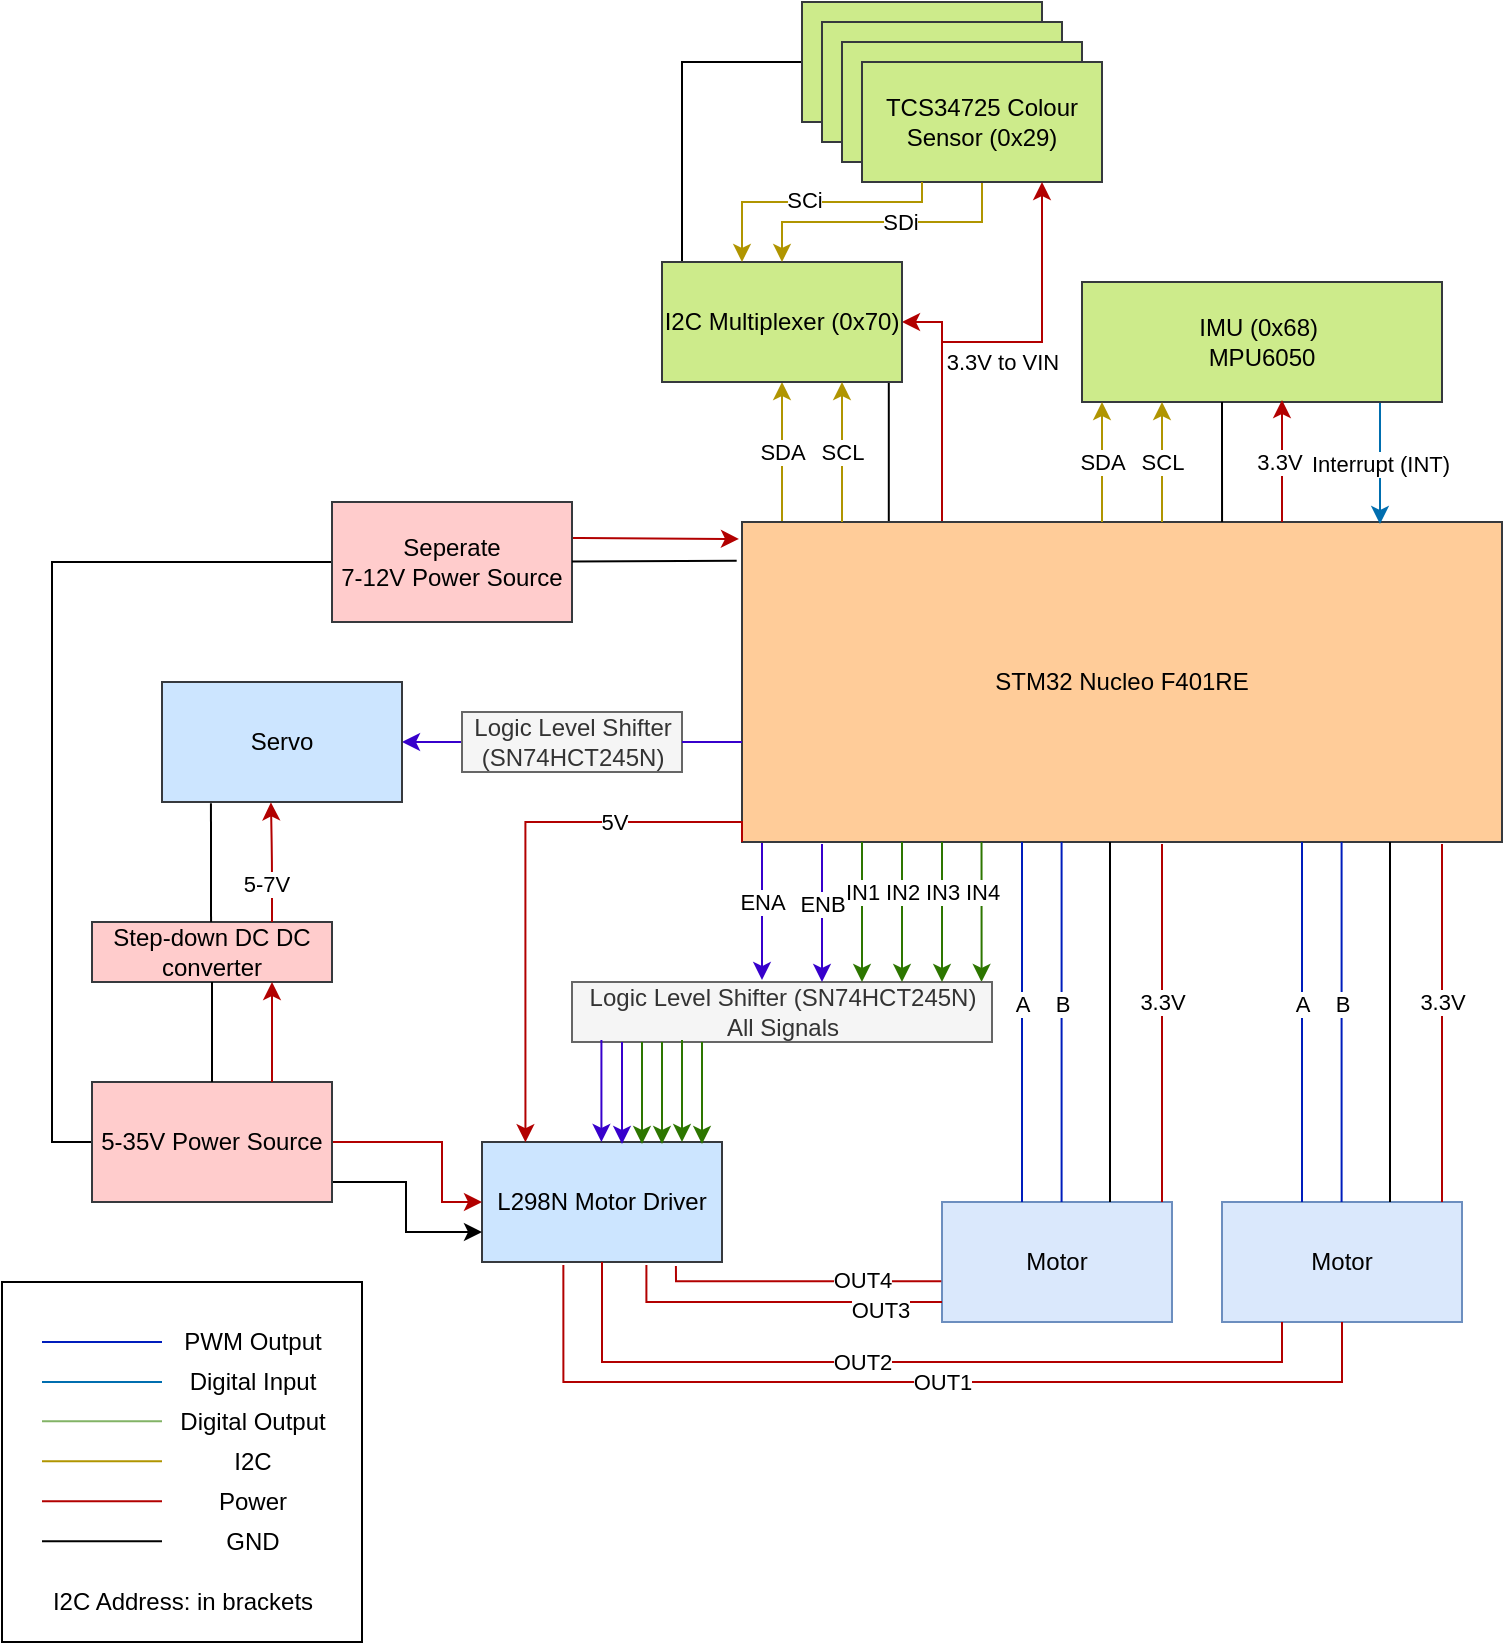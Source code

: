 <mxfile version="14.9.6" type="device"><diagram id="vrNpxhOBOukaihI8gBGh" name="Page-1"><mxGraphModel dx="1422" dy="832" grid="1" gridSize="10" guides="1" tooltips="1" connect="1" arrows="1" fold="1" page="1" pageScale="1" pageWidth="850" pageHeight="1100" math="0" shadow="0"><root><mxCell id="0"/><mxCell id="1" parent="0"/><mxCell id="IzD37fbPKxzPLaneYZUR-54" value="" style="rounded=0;whiteSpace=wrap;html=1;" vertex="1" parent="1"><mxGeometry x="70" y="840" width="180" height="180" as="geometry"/></mxCell><mxCell id="g9xkTk40jJ5ha4Rl7LRV-19" value="ENA" style="edgeStyle=orthogonalEdgeStyle;rounded=0;orthogonalLoop=1;jettySize=auto;html=1;fillColor=#6a00ff;strokeColor=#3700CC;" parent="1" source="OatvqvWwIHZUIBoUpNTg-1" edge="1"><mxGeometry x="-0.13" relative="1" as="geometry"><Array as="points"><mxPoint x="450" y="689"/></Array><mxPoint x="450" y="689" as="targetPoint"/><mxPoint as="offset"/></mxGeometry></mxCell><mxCell id="g9xkTk40jJ5ha4Rl7LRV-50" value="" style="edgeStyle=orthogonalEdgeStyle;rounded=0;orthogonalLoop=1;jettySize=auto;html=1;entryX=1;entryY=0.5;entryDx=0;entryDy=0;fillColor=#6a00ff;strokeColor=#3700CC;startArrow=none;" parent="1" source="g9xkTk40jJ5ha4Rl7LRV-61" target="OatvqvWwIHZUIBoUpNTg-11" edge="1"><mxGeometry relative="1" as="geometry"/></mxCell><mxCell id="g9xkTk40jJ5ha4Rl7LRV-62" value="3.3V to VIN" style="edgeStyle=orthogonalEdgeStyle;rounded=0;orthogonalLoop=1;jettySize=auto;html=1;entryX=1;entryY=0.5;entryDx=0;entryDy=0;fillColor=#e51400;strokeColor=#B20000;" parent="1" source="OatvqvWwIHZUIBoUpNTg-1" target="OatvqvWwIHZUIBoUpNTg-2" edge="1"><mxGeometry x="0.333" y="-30" relative="1" as="geometry"><Array as="points"><mxPoint x="540" y="360"/></Array><mxPoint as="offset"/></mxGeometry></mxCell><mxCell id="g9xkTk40jJ5ha4Rl7LRV-69" value="SDA" style="edgeStyle=orthogonalEdgeStyle;rounded=0;orthogonalLoop=1;jettySize=auto;html=1;fillColor=#e3c800;strokeColor=#B09500;" parent="1" source="OatvqvWwIHZUIBoUpNTg-1" target="OatvqvWwIHZUIBoUpNTg-2" edge="1"><mxGeometry relative="1" as="geometry"><Array as="points"><mxPoint x="460" y="430"/><mxPoint x="460" y="430"/></Array></mxGeometry></mxCell><mxCell id="g9xkTk40jJ5ha4Rl7LRV-71" value="" style="edgeStyle=orthogonalEdgeStyle;rounded=0;orthogonalLoop=1;jettySize=auto;html=1;entryX=0.945;entryY=1.005;entryDx=0;entryDy=0;entryPerimeter=0;endArrow=none;endFill=0;" parent="1" source="OatvqvWwIHZUIBoUpNTg-1" target="OatvqvWwIHZUIBoUpNTg-2" edge="1"><mxGeometry relative="1" as="geometry"><Array as="points"><mxPoint x="513" y="425"/></Array></mxGeometry></mxCell><mxCell id="OatvqvWwIHZUIBoUpNTg-1" value="STM32 Nucleo F401RE" style="rounded=0;whiteSpace=wrap;html=1;fillColor=#ffcc99;strokeColor=#36393d;" parent="1" vertex="1"><mxGeometry x="440" y="460" width="380" height="160" as="geometry"/></mxCell><mxCell id="g9xkTk40jJ5ha4Rl7LRV-73" style="edgeStyle=orthogonalEdgeStyle;rounded=0;orthogonalLoop=1;jettySize=auto;html=1;entryX=0;entryY=0.5;entryDx=0;entryDy=0;endArrow=none;endFill=0;" parent="1" source="OatvqvWwIHZUIBoUpNTg-2" target="OatvqvWwIHZUIBoUpNTg-3" edge="1"><mxGeometry relative="1" as="geometry"><Array as="points"><mxPoint x="410" y="230"/></Array></mxGeometry></mxCell><mxCell id="OatvqvWwIHZUIBoUpNTg-2" value="I2C Multiplexer (0x70)" style="rounded=0;whiteSpace=wrap;html=1;fillColor=#cdeb8b;strokeColor=#36393d;" parent="1" vertex="1"><mxGeometry x="400" y="330" width="120" height="60" as="geometry"/></mxCell><mxCell id="OatvqvWwIHZUIBoUpNTg-3" value="TCS34725 Colour Sensor" style="rounded=0;whiteSpace=wrap;html=1;fillColor=#cdeb8b;strokeColor=#36393d;" parent="1" vertex="1"><mxGeometry x="470" y="200" width="120" height="60" as="geometry"/></mxCell><mxCell id="OatvqvWwIHZUIBoUpNTg-4" value="TCS34725 Colour Sensor" style="rounded=0;whiteSpace=wrap;html=1;fillColor=#cdeb8b;strokeColor=#36393d;" parent="1" vertex="1"><mxGeometry x="480" y="210" width="120" height="60" as="geometry"/></mxCell><mxCell id="OatvqvWwIHZUIBoUpNTg-5" value="TCS34725 Colour Sensor" style="rounded=0;whiteSpace=wrap;html=1;fillColor=#cdeb8b;strokeColor=#36393d;" parent="1" vertex="1"><mxGeometry x="490" y="220" width="120" height="60" as="geometry"/></mxCell><mxCell id="g9xkTk40jJ5ha4Rl7LRV-64" style="edgeStyle=orthogonalEdgeStyle;rounded=0;orthogonalLoop=1;jettySize=auto;html=1;entryX=0.5;entryY=0;entryDx=0;entryDy=0;fillColor=#e3c800;strokeColor=#B09500;" parent="1" source="OatvqvWwIHZUIBoUpNTg-6" target="OatvqvWwIHZUIBoUpNTg-2" edge="1"><mxGeometry relative="1" as="geometry"/></mxCell><mxCell id="g9xkTk40jJ5ha4Rl7LRV-68" value="SDi" style="edgeLabel;html=1;align=center;verticalAlign=middle;resizable=0;points=[];" parent="g9xkTk40jJ5ha4Rl7LRV-64" vertex="1" connectable="0"><mxGeometry x="-0.131" relative="1" as="geometry"><mxPoint as="offset"/></mxGeometry></mxCell><mxCell id="OatvqvWwIHZUIBoUpNTg-6" value="TCS34725 Colour Sensor (0x29)" style="rounded=0;whiteSpace=wrap;html=1;fillColor=#cdeb8b;strokeColor=#36393d;" parent="1" vertex="1"><mxGeometry x="500" y="230" width="120" height="60" as="geometry"/></mxCell><mxCell id="OatvqvWwIHZUIBoUpNTg-7" value="L298N Motor Driver" style="rounded=0;whiteSpace=wrap;html=1;fillColor=#cce5ff;strokeColor=#36393d;" parent="1" vertex="1"><mxGeometry x="310" y="770" width="120" height="60" as="geometry"/></mxCell><mxCell id="OatvqvWwIHZUIBoUpNTg-8" value="Motor" style="rounded=0;whiteSpace=wrap;html=1;fillColor=#dae8fc;strokeColor=#6c8ebf;" parent="1" vertex="1"><mxGeometry x="680" y="800" width="120" height="60" as="geometry"/></mxCell><mxCell id="OatvqvWwIHZUIBoUpNTg-9" value="Motor" style="rounded=0;whiteSpace=wrap;html=1;fillColor=#dae8fc;strokeColor=#6c8ebf;" parent="1" vertex="1"><mxGeometry x="540" y="800" width="115" height="60" as="geometry"/></mxCell><mxCell id="g9xkTk40jJ5ha4Rl7LRV-83" value="Interrupt (INT)" style="edgeStyle=orthogonalEdgeStyle;rounded=0;orthogonalLoop=1;jettySize=auto;html=1;fillColor=#1ba1e2;strokeColor=#006EAF;" parent="1" source="OatvqvWwIHZUIBoUpNTg-10" edge="1"><mxGeometry relative="1" as="geometry"><Array as="points"><mxPoint x="759" y="410"/><mxPoint x="759" y="410"/></Array><mxPoint x="759" y="461" as="targetPoint"/></mxGeometry></mxCell><mxCell id="OatvqvWwIHZUIBoUpNTg-10" value="IMU (0x68)&amp;nbsp;&lt;br&gt;MPU6050" style="rounded=0;whiteSpace=wrap;html=1;fillColor=#cdeb8b;strokeColor=#36393d;" parent="1" vertex="1"><mxGeometry x="610" y="340" width="180" height="60" as="geometry"/></mxCell><mxCell id="OatvqvWwIHZUIBoUpNTg-11" value="Servo" style="rounded=0;whiteSpace=wrap;html=1;fillColor=#cce5ff;strokeColor=#36393d;" parent="1" vertex="1"><mxGeometry x="150" y="540" width="120" height="60" as="geometry"/></mxCell><mxCell id="g9xkTk40jJ5ha4Rl7LRV-3" value="" style="endArrow=none;html=1;rounded=0;edgeStyle=orthogonalEdgeStyle;entryX=0.685;entryY=1.024;entryDx=0;entryDy=0;entryPerimeter=0;fillColor=#e51400;strokeColor=#B20000;" parent="1" target="OatvqvWwIHZUIBoUpNTg-7" edge="1"><mxGeometry width="50" height="50" relative="1" as="geometry"><mxPoint x="540" y="850" as="sourcePoint"/><mxPoint x="600" y="720" as="targetPoint"/><Array as="points"><mxPoint x="392" y="850"/></Array></mxGeometry></mxCell><mxCell id="g9xkTk40jJ5ha4Rl7LRV-40" value="OUT3" style="edgeLabel;html=1;align=center;verticalAlign=middle;resizable=0;points=[];" parent="g9xkTk40jJ5ha4Rl7LRV-3" vertex="1" connectable="0"><mxGeometry x="-0.175" y="-1" relative="1" as="geometry"><mxPoint x="37" y="5" as="offset"/></mxGeometry></mxCell><mxCell id="g9xkTk40jJ5ha4Rl7LRV-4" value="" style="endArrow=none;html=1;rounded=0;edgeStyle=orthogonalEdgeStyle;exitX=-0.003;exitY=0.66;exitDx=0;exitDy=0;entryX=0.808;entryY=1.033;entryDx=0;entryDy=0;entryPerimeter=0;exitPerimeter=0;fillColor=#e51400;strokeColor=#B20000;" parent="1" target="OatvqvWwIHZUIBoUpNTg-7" edge="1" source="OatvqvWwIHZUIBoUpNTg-9"><mxGeometry width="50" height="50" relative="1" as="geometry"><mxPoint x="560" y="800" as="sourcePoint"/><mxPoint x="530" y="710" as="targetPoint"/><Array as="points"><mxPoint x="540" y="840"/><mxPoint x="407" y="840"/></Array></mxGeometry></mxCell><mxCell id="g9xkTk40jJ5ha4Rl7LRV-39" value="OUT4" style="edgeLabel;html=1;align=center;verticalAlign=middle;resizable=0;points=[];" parent="g9xkTk40jJ5ha4Rl7LRV-4" vertex="1" connectable="0"><mxGeometry x="-0.327" y="-1" relative="1" as="geometry"><mxPoint x="7" as="offset"/></mxGeometry></mxCell><mxCell id="g9xkTk40jJ5ha4Rl7LRV-8" value="" style="endArrow=none;html=1;rounded=0;edgeStyle=orthogonalEdgeStyle;exitX=0.5;exitY=0;exitDx=0;exitDy=0;entryX=0.5;entryY=1;entryDx=0;entryDy=0;fillColor=#0050ef;strokeColor=#001DBC;" parent="1" edge="1"><mxGeometry width="50" height="50" relative="1" as="geometry"><mxPoint x="739.8" y="800" as="sourcePoint"/><mxPoint x="739.8" y="620" as="targetPoint"/></mxGeometry></mxCell><mxCell id="g9xkTk40jJ5ha4Rl7LRV-25" value="B" style="edgeLabel;html=1;align=center;verticalAlign=middle;resizable=0;points=[];" parent="g9xkTk40jJ5ha4Rl7LRV-8" vertex="1" connectable="0"><mxGeometry x="0.328" y="2" relative="1" as="geometry"><mxPoint x="2" y="20" as="offset"/></mxGeometry></mxCell><mxCell id="g9xkTk40jJ5ha4Rl7LRV-9" value="" style="endArrow=none;html=1;rounded=0;edgeStyle=orthogonalEdgeStyle;" parent="1" edge="1" source="OatvqvWwIHZUIBoUpNTg-8"><mxGeometry width="50" height="50" relative="1" as="geometry"><mxPoint x="759.38" y="800" as="sourcePoint"/><mxPoint x="764" y="620" as="targetPoint"/><Array as="points"><mxPoint x="764" y="800"/></Array></mxGeometry></mxCell><mxCell id="g9xkTk40jJ5ha4Rl7LRV-10" value="3.3V" style="endArrow=none;html=1;rounded=0;edgeStyle=orthogonalEdgeStyle;fillColor=#e51400;strokeColor=#B20000;" parent="1" edge="1"><mxGeometry x="0.117" width="50" height="50" relative="1" as="geometry"><mxPoint x="790" y="800" as="sourcePoint"/><mxPoint x="790" y="621" as="targetPoint"/><Array as="points"><mxPoint x="790" y="621"/></Array><mxPoint as="offset"/></mxGeometry></mxCell><mxCell id="g9xkTk40jJ5ha4Rl7LRV-11" value="" style="endArrow=none;html=1;rounded=0;edgeStyle=orthogonalEdgeStyle;exitX=0.5;exitY=1;exitDx=0;exitDy=0;entryX=0.339;entryY=1.025;entryDx=0;entryDy=0;entryPerimeter=0;fillColor=#e51400;strokeColor=#B20000;" parent="1" source="OatvqvWwIHZUIBoUpNTg-8" target="OatvqvWwIHZUIBoUpNTg-7" edge="1"><mxGeometry width="50" height="50" relative="1" as="geometry"><mxPoint x="460" y="840" as="sourcePoint"/><mxPoint x="430" y="780" as="targetPoint"/><Array as="points"><mxPoint x="740" y="890"/><mxPoint x="351" y="890"/></Array></mxGeometry></mxCell><mxCell id="g9xkTk40jJ5ha4Rl7LRV-38" value="OUT1" style="edgeLabel;html=1;align=center;verticalAlign=middle;resizable=0;points=[];" parent="g9xkTk40jJ5ha4Rl7LRV-11" vertex="1" connectable="0"><mxGeometry x="0.603" y="1" relative="1" as="geometry"><mxPoint x="153" y="-1" as="offset"/></mxGeometry></mxCell><mxCell id="g9xkTk40jJ5ha4Rl7LRV-12" value="" style="endArrow=none;html=1;rounded=0;edgeStyle=orthogonalEdgeStyle;exitX=0.25;exitY=1;exitDx=0;exitDy=0;entryX=0.5;entryY=1;entryDx=0;entryDy=0;fillColor=#e51400;strokeColor=#B20000;" parent="1" source="OatvqvWwIHZUIBoUpNTg-8" target="OatvqvWwIHZUIBoUpNTg-7" edge="1"><mxGeometry width="50" height="50" relative="1" as="geometry"><mxPoint x="480" y="840" as="sourcePoint"/><mxPoint x="430" y="750" as="targetPoint"/><Array as="points"><mxPoint x="710" y="880"/><mxPoint x="370" y="880"/></Array></mxGeometry></mxCell><mxCell id="g9xkTk40jJ5ha4Rl7LRV-37" value="OUT2" style="edgeLabel;html=1;align=center;verticalAlign=middle;resizable=0;points=[];" parent="g9xkTk40jJ5ha4Rl7LRV-12" vertex="1" connectable="0"><mxGeometry x="0.532" relative="1" as="geometry"><mxPoint x="84" as="offset"/></mxGeometry></mxCell><mxCell id="g9xkTk40jJ5ha4Rl7LRV-14" style="edgeStyle=orthogonalEdgeStyle;rounded=0;orthogonalLoop=1;jettySize=auto;html=1;exitX=1;exitY=0.5;exitDx=0;exitDy=0;fillColor=#e51400;strokeColor=#B20000;" parent="1" source="g9xkTk40jJ5ha4Rl7LRV-13" target="OatvqvWwIHZUIBoUpNTg-7" edge="1"><mxGeometry relative="1" as="geometry"><Array as="points"><mxPoint x="290" y="770"/><mxPoint x="290" y="800"/></Array></mxGeometry></mxCell><mxCell id="g9xkTk40jJ5ha4Rl7LRV-16" style="edgeStyle=orthogonalEdgeStyle;rounded=0;orthogonalLoop=1;jettySize=auto;html=1;exitX=1;exitY=0.75;exitDx=0;exitDy=0;entryX=0;entryY=0.75;entryDx=0;entryDy=0;" parent="1" source="g9xkTk40jJ5ha4Rl7LRV-13" target="OatvqvWwIHZUIBoUpNTg-7" edge="1"><mxGeometry relative="1" as="geometry"><Array as="points"><mxPoint x="235" y="790"/><mxPoint x="272" y="790"/><mxPoint x="272" y="815"/></Array></mxGeometry></mxCell><mxCell id="IzD37fbPKxzPLaneYZUR-52" style="edgeStyle=orthogonalEdgeStyle;rounded=0;orthogonalLoop=1;jettySize=auto;html=1;exitX=0;exitY=0.5;exitDx=0;exitDy=0;endArrow=none;endFill=0;entryX=0;entryY=0.5;entryDx=0;entryDy=0;" edge="1" parent="1" source="g9xkTk40jJ5ha4Rl7LRV-13" target="g9xkTk40jJ5ha4Rl7LRV-51"><mxGeometry relative="1" as="geometry"><mxPoint x="180" y="460" as="targetPoint"/><Array as="points"><mxPoint x="95" y="770"/><mxPoint x="95" y="480"/></Array></mxGeometry></mxCell><mxCell id="g9xkTk40jJ5ha4Rl7LRV-13" value="5-35V Power Source" style="rounded=0;whiteSpace=wrap;html=1;fillColor=#ffcccc;strokeColor=#36393d;" parent="1" vertex="1"><mxGeometry x="115" y="740" width="120" height="60" as="geometry"/></mxCell><mxCell id="g9xkTk40jJ5ha4Rl7LRV-35" style="edgeStyle=orthogonalEdgeStyle;rounded=0;orthogonalLoop=1;jettySize=auto;html=1;fillColor=#60a917;strokeColor=#2D7600;" parent="1" edge="1"><mxGeometry relative="1" as="geometry"><mxPoint x="559.76" y="620" as="sourcePoint"/><mxPoint x="559.76" y="690" as="targetPoint"/><Array as="points"><mxPoint x="559.76" y="680"/></Array></mxGeometry></mxCell><mxCell id="g9xkTk40jJ5ha4Rl7LRV-36" value="IN4" style="edgeLabel;html=1;align=center;verticalAlign=middle;resizable=0;points=[];" parent="g9xkTk40jJ5ha4Rl7LRV-35" vertex="1" connectable="0"><mxGeometry x="-0.467" relative="1" as="geometry"><mxPoint y="6" as="offset"/></mxGeometry></mxCell><mxCell id="g9xkTk40jJ5ha4Rl7LRV-45" style="edgeStyle=orthogonalEdgeStyle;rounded=0;orthogonalLoop=1;jettySize=auto;html=1;exitX=0;exitY=1;exitDx=0;exitDy=0;entryX=0.181;entryY=0.002;entryDx=0;entryDy=0;fillColor=#e51400;strokeColor=#B20000;entryPerimeter=0;" parent="1" source="OatvqvWwIHZUIBoUpNTg-1" edge="1" target="OatvqvWwIHZUIBoUpNTg-7"><mxGeometry relative="1" as="geometry"><mxPoint x="416.95" y="620.0" as="sourcePoint"/><mxPoint x="402.99" y="681.12" as="targetPoint"/><Array as="points"><mxPoint x="440" y="610"/><mxPoint x="332" y="610"/></Array></mxGeometry></mxCell><mxCell id="g9xkTk40jJ5ha4Rl7LRV-46" value="5V" style="edgeLabel;html=1;align=center;verticalAlign=middle;resizable=0;points=[];" parent="g9xkTk40jJ5ha4Rl7LRV-45" vertex="1" connectable="0"><mxGeometry x="-0.255" relative="1" as="geometry"><mxPoint x="29" as="offset"/></mxGeometry></mxCell><mxCell id="g9xkTk40jJ5ha4Rl7LRV-52" value="" style="edgeStyle=orthogonalEdgeStyle;rounded=0;orthogonalLoop=1;jettySize=auto;html=1;entryX=-0.004;entryY=0.053;entryDx=0;entryDy=0;fillColor=#e51400;strokeColor=#B20000;exitX=0.992;exitY=0.122;exitDx=0;exitDy=0;exitPerimeter=0;entryPerimeter=0;" parent="1" source="g9xkTk40jJ5ha4Rl7LRV-51" target="OatvqvWwIHZUIBoUpNTg-1" edge="1"><mxGeometry x="0.296" relative="1" as="geometry"><Array as="points"><mxPoint x="359" y="468"/><mxPoint x="438" y="468"/></Array><mxPoint as="offset"/></mxGeometry></mxCell><mxCell id="g9xkTk40jJ5ha4Rl7LRV-51" value="Seperate&lt;br&gt;7-12V Power Source" style="rounded=0;whiteSpace=wrap;html=1;fillColor=#ffcccc;strokeColor=#36393d;" parent="1" vertex="1"><mxGeometry x="235" y="450" width="120" height="60" as="geometry"/></mxCell><mxCell id="g9xkTk40jJ5ha4Rl7LRV-65" style="edgeStyle=orthogonalEdgeStyle;rounded=0;orthogonalLoop=1;jettySize=auto;html=1;exitX=0.25;exitY=1;exitDx=0;exitDy=0;fillColor=#e3c800;strokeColor=#B09500;" parent="1" source="OatvqvWwIHZUIBoUpNTg-6" edge="1"><mxGeometry relative="1" as="geometry"><mxPoint x="540" y="300" as="sourcePoint"/><mxPoint x="440" y="330" as="targetPoint"/><Array as="points"><mxPoint x="530" y="300"/><mxPoint x="440" y="300"/></Array></mxGeometry></mxCell><mxCell id="g9xkTk40jJ5ha4Rl7LRV-67" value="SCi" style="edgeLabel;html=1;align=center;verticalAlign=middle;resizable=0;points=[];" parent="g9xkTk40jJ5ha4Rl7LRV-65" vertex="1" connectable="0"><mxGeometry x="0.059" y="-1" relative="1" as="geometry"><mxPoint as="offset"/></mxGeometry></mxCell><mxCell id="g9xkTk40jJ5ha4Rl7LRV-70" value="SCL" style="edgeStyle=orthogonalEdgeStyle;rounded=0;orthogonalLoop=1;jettySize=auto;html=1;fillColor=#e3c800;strokeColor=#B09500;" parent="1" edge="1"><mxGeometry relative="1" as="geometry"><mxPoint x="490" y="460" as="sourcePoint"/><mxPoint x="490" y="390" as="targetPoint"/><Array as="points"><mxPoint x="490" y="430"/><mxPoint x="490" y="430"/></Array></mxGeometry></mxCell><mxCell id="g9xkTk40jJ5ha4Rl7LRV-72" value="" style="edgeStyle=orthogonalEdgeStyle;rounded=0;orthogonalLoop=1;jettySize=auto;html=1;entryX=0.75;entryY=1;entryDx=0;entryDy=0;fillColor=#e51400;strokeColor=#B20000;" parent="1" target="OatvqvWwIHZUIBoUpNTg-6" edge="1"><mxGeometry x="-0.077" y="20" relative="1" as="geometry"><mxPoint x="540" y="370" as="sourcePoint"/><mxPoint x="550" y="280" as="targetPoint"/><Array as="points"><mxPoint x="590" y="370"/></Array><mxPoint as="offset"/></mxGeometry></mxCell><mxCell id="g9xkTk40jJ5ha4Rl7LRV-79" value="SDA" style="edgeStyle=orthogonalEdgeStyle;rounded=0;orthogonalLoop=1;jettySize=auto;html=1;fillColor=#e3c800;strokeColor=#B09500;" parent="1" edge="1"><mxGeometry relative="1" as="geometry"><mxPoint x="620" y="460" as="sourcePoint"/><mxPoint x="620" y="400" as="targetPoint"/><Array as="points"><mxPoint x="620" y="430"/><mxPoint x="620" y="430"/></Array></mxGeometry></mxCell><mxCell id="g9xkTk40jJ5ha4Rl7LRV-80" value="SCL" style="edgeStyle=orthogonalEdgeStyle;rounded=0;orthogonalLoop=1;jettySize=auto;html=1;fillColor=#e3c800;strokeColor=#B09500;" parent="1" edge="1"><mxGeometry relative="1" as="geometry"><mxPoint x="650" y="460" as="sourcePoint"/><mxPoint x="650" y="400" as="targetPoint"/><Array as="points"><mxPoint x="650" y="430"/><mxPoint x="650" y="430"/></Array></mxGeometry></mxCell><mxCell id="g9xkTk40jJ5ha4Rl7LRV-81" value="" style="edgeStyle=orthogonalEdgeStyle;rounded=0;orthogonalLoop=1;jettySize=auto;html=1;endArrow=none;endFill=0;" parent="1" edge="1"><mxGeometry relative="1" as="geometry"><mxPoint x="680.029" y="460" as="sourcePoint"/><mxPoint x="680" y="400" as="targetPoint"/><Array as="points"><mxPoint x="679.6" y="425"/></Array></mxGeometry></mxCell><mxCell id="g9xkTk40jJ5ha4Rl7LRV-82" value="3.3V&amp;nbsp;" style="edgeStyle=orthogonalEdgeStyle;rounded=0;orthogonalLoop=1;jettySize=auto;html=1;fillColor=#e51400;strokeColor=#B20000;" parent="1" edge="1"><mxGeometry x="-0.016" relative="1" as="geometry"><mxPoint x="710" y="460" as="sourcePoint"/><mxPoint x="710" y="399" as="targetPoint"/><Array as="points"><mxPoint x="710" y="399"/></Array><mxPoint as="offset"/></mxGeometry></mxCell><mxCell id="tzP9EwMo513xm4mOMln4-2" value="Logic Level Shifter (SN74HCT245N)&lt;br&gt;All Signals" style="text;html=1;align=center;verticalAlign=middle;resizable=0;points=[];autosize=1;fillColor=#f5f5f5;strokeColor=#666666;fontColor=#333333;" parent="1" vertex="1"><mxGeometry x="355" y="690" width="210" height="30" as="geometry"/></mxCell><mxCell id="tzP9EwMo513xm4mOMln4-7" value="Step-down DC DC converter" style="rounded=0;whiteSpace=wrap;html=1;fillColor=#ffcccc;strokeColor=#36393d;" parent="1" vertex="1"><mxGeometry x="115" y="660" width="120" height="30" as="geometry"/></mxCell><mxCell id="IzD37fbPKxzPLaneYZUR-1" value="" style="endArrow=none;html=1;rounded=0;edgeStyle=orthogonalEdgeStyle;exitX=0.5;exitY=0;exitDx=0;exitDy=0;entryX=0.5;entryY=1;entryDx=0;entryDy=0;fillColor=#0050ef;strokeColor=#001DBC;" edge="1" parent="1"><mxGeometry width="50" height="50" relative="1" as="geometry"><mxPoint x="720" y="800" as="sourcePoint"/><mxPoint x="720" y="620" as="targetPoint"/></mxGeometry></mxCell><mxCell id="IzD37fbPKxzPLaneYZUR-2" value="A" style="edgeLabel;html=1;align=center;verticalAlign=middle;resizable=0;points=[];" vertex="1" connectable="0" parent="IzD37fbPKxzPLaneYZUR-1"><mxGeometry x="0.328" y="2" relative="1" as="geometry"><mxPoint x="2" y="20" as="offset"/></mxGeometry></mxCell><mxCell id="IzD37fbPKxzPLaneYZUR-3" value="" style="endArrow=none;html=1;rounded=0;edgeStyle=orthogonalEdgeStyle;exitX=0.5;exitY=0;exitDx=0;exitDy=0;entryX=0.5;entryY=1;entryDx=0;entryDy=0;fillColor=#0050ef;strokeColor=#001DBC;" edge="1" parent="1"><mxGeometry width="50" height="50" relative="1" as="geometry"><mxPoint x="599.8" y="800" as="sourcePoint"/><mxPoint x="599.8" y="620" as="targetPoint"/></mxGeometry></mxCell><mxCell id="IzD37fbPKxzPLaneYZUR-4" value="B" style="edgeLabel;html=1;align=center;verticalAlign=middle;resizable=0;points=[];" vertex="1" connectable="0" parent="IzD37fbPKxzPLaneYZUR-3"><mxGeometry x="0.328" y="2" relative="1" as="geometry"><mxPoint x="2" y="20" as="offset"/></mxGeometry></mxCell><mxCell id="IzD37fbPKxzPLaneYZUR-5" value="" style="endArrow=none;html=1;rounded=0;edgeStyle=orthogonalEdgeStyle;" edge="1" parent="1"><mxGeometry width="50" height="50" relative="1" as="geometry"><mxPoint x="624" y="800" as="sourcePoint"/><mxPoint x="624" y="620" as="targetPoint"/><Array as="points"><mxPoint x="624" y="800"/></Array></mxGeometry></mxCell><mxCell id="IzD37fbPKxzPLaneYZUR-7" value="3.3V" style="endArrow=none;html=1;rounded=0;edgeStyle=orthogonalEdgeStyle;fillColor=#e51400;strokeColor=#B20000;" edge="1" parent="1"><mxGeometry x="0.117" width="50" height="50" relative="1" as="geometry"><mxPoint x="650" y="800" as="sourcePoint"/><mxPoint x="650" y="621" as="targetPoint"/><Array as="points"><mxPoint x="650" y="700"/><mxPoint x="650" y="700"/></Array><mxPoint as="offset"/></mxGeometry></mxCell><mxCell id="IzD37fbPKxzPLaneYZUR-8" value="" style="endArrow=none;html=1;rounded=0;edgeStyle=orthogonalEdgeStyle;exitX=0.5;exitY=0;exitDx=0;exitDy=0;entryX=0.5;entryY=1;entryDx=0;entryDy=0;fillColor=#0050ef;strokeColor=#001DBC;" edge="1" parent="1"><mxGeometry width="50" height="50" relative="1" as="geometry"><mxPoint x="580" y="800" as="sourcePoint"/><mxPoint x="580" y="620" as="targetPoint"/></mxGeometry></mxCell><mxCell id="IzD37fbPKxzPLaneYZUR-9" value="A" style="edgeLabel;html=1;align=center;verticalAlign=middle;resizable=0;points=[];" vertex="1" connectable="0" parent="IzD37fbPKxzPLaneYZUR-8"><mxGeometry x="0.328" y="2" relative="1" as="geometry"><mxPoint x="2" y="20" as="offset"/></mxGeometry></mxCell><mxCell id="IzD37fbPKxzPLaneYZUR-11" value="ENB" style="edgeStyle=orthogonalEdgeStyle;rounded=0;orthogonalLoop=1;jettySize=auto;html=1;fillColor=#6a00ff;strokeColor=#3700CC;" edge="1" parent="1"><mxGeometry x="-0.13" relative="1" as="geometry"><Array as="points"><mxPoint x="480" y="690"/></Array><mxPoint x="480" y="621" as="sourcePoint"/><mxPoint x="480" y="690" as="targetPoint"/><mxPoint as="offset"/></mxGeometry></mxCell><mxCell id="IzD37fbPKxzPLaneYZUR-12" style="edgeStyle=orthogonalEdgeStyle;rounded=0;orthogonalLoop=1;jettySize=auto;html=1;fillColor=#60a917;strokeColor=#2D7600;" edge="1" parent="1"><mxGeometry relative="1" as="geometry"><mxPoint x="540" y="620" as="sourcePoint"/><mxPoint x="540" y="690" as="targetPoint"/><Array as="points"><mxPoint x="540" y="680"/></Array></mxGeometry></mxCell><mxCell id="IzD37fbPKxzPLaneYZUR-13" value="IN3" style="edgeLabel;html=1;align=center;verticalAlign=middle;resizable=0;points=[];" vertex="1" connectable="0" parent="IzD37fbPKxzPLaneYZUR-12"><mxGeometry x="-0.467" relative="1" as="geometry"><mxPoint y="6" as="offset"/></mxGeometry></mxCell><mxCell id="IzD37fbPKxzPLaneYZUR-14" style="edgeStyle=orthogonalEdgeStyle;rounded=0;orthogonalLoop=1;jettySize=auto;html=1;fillColor=#60a917;strokeColor=#2D7600;" edge="1" parent="1"><mxGeometry relative="1" as="geometry"><mxPoint x="520" y="620" as="sourcePoint"/><mxPoint x="520" y="690" as="targetPoint"/><Array as="points"><mxPoint x="520" y="680"/></Array></mxGeometry></mxCell><mxCell id="IzD37fbPKxzPLaneYZUR-15" value="IN2" style="edgeLabel;html=1;align=center;verticalAlign=middle;resizable=0;points=[];" vertex="1" connectable="0" parent="IzD37fbPKxzPLaneYZUR-14"><mxGeometry x="-0.467" relative="1" as="geometry"><mxPoint y="6" as="offset"/></mxGeometry></mxCell><mxCell id="IzD37fbPKxzPLaneYZUR-16" style="edgeStyle=orthogonalEdgeStyle;rounded=0;orthogonalLoop=1;jettySize=auto;html=1;fillColor=#60a917;strokeColor=#2D7600;" edge="1" parent="1"><mxGeometry relative="1" as="geometry"><mxPoint x="500" y="620" as="sourcePoint"/><mxPoint x="500" y="690" as="targetPoint"/><Array as="points"><mxPoint x="500" y="680"/></Array></mxGeometry></mxCell><mxCell id="IzD37fbPKxzPLaneYZUR-17" value="IN1" style="edgeLabel;html=1;align=center;verticalAlign=middle;resizable=0;points=[];" vertex="1" connectable="0" parent="IzD37fbPKxzPLaneYZUR-16"><mxGeometry x="-0.467" relative="1" as="geometry"><mxPoint y="6" as="offset"/></mxGeometry></mxCell><mxCell id="IzD37fbPKxzPLaneYZUR-19" value="" style="endArrow=classic;html=1;entryX=0.5;entryY=0;entryDx=0;entryDy=0;fillColor=#6a00ff;strokeColor=#3700CC;" edge="1" parent="1"><mxGeometry relative="1" as="geometry"><mxPoint x="369.71" y="719" as="sourcePoint"/><mxPoint x="369.71" y="770" as="targetPoint"/></mxGeometry></mxCell><mxCell id="IzD37fbPKxzPLaneYZUR-21" value="" style="endArrow=classic;html=1;entryX=0.5;entryY=0;entryDx=0;entryDy=0;fillColor=#60a917;strokeColor=#2D7600;" edge="1" parent="1"><mxGeometry relative="1" as="geometry"><mxPoint x="390.0" y="720" as="sourcePoint"/><mxPoint x="390.0" y="771" as="targetPoint"/></mxGeometry></mxCell><mxCell id="IzD37fbPKxzPLaneYZUR-22" value="" style="endArrow=classic;html=1;entryX=0.5;entryY=0;entryDx=0;entryDy=0;fillColor=#60a917;strokeColor=#2D7600;" edge="1" parent="1"><mxGeometry relative="1" as="geometry"><mxPoint x="400.0" y="720" as="sourcePoint"/><mxPoint x="400.0" y="771" as="targetPoint"/></mxGeometry></mxCell><mxCell id="IzD37fbPKxzPLaneYZUR-23" value="" style="endArrow=classic;html=1;entryX=0.5;entryY=0;entryDx=0;entryDy=0;fillColor=#60a917;strokeColor=#2D7600;" edge="1" parent="1"><mxGeometry relative="1" as="geometry"><mxPoint x="410.0" y="719" as="sourcePoint"/><mxPoint x="410.0" y="770" as="targetPoint"/></mxGeometry></mxCell><mxCell id="IzD37fbPKxzPLaneYZUR-24" value="" style="endArrow=classic;html=1;entryX=0.5;entryY=0;entryDx=0;entryDy=0;fillColor=#60a917;strokeColor=#2D7600;" edge="1" parent="1"><mxGeometry relative="1" as="geometry"><mxPoint x="420.0" y="720" as="sourcePoint"/><mxPoint x="420.0" y="771" as="targetPoint"/></mxGeometry></mxCell><mxCell id="IzD37fbPKxzPLaneYZUR-25" value="" style="endArrow=classic;html=1;entryX=0.5;entryY=0;entryDx=0;entryDy=0;fillColor=#6a00ff;strokeColor=#3700CC;" edge="1" parent="1"><mxGeometry relative="1" as="geometry"><mxPoint x="380.0" y="720" as="sourcePoint"/><mxPoint x="380.0" y="771" as="targetPoint"/></mxGeometry></mxCell><mxCell id="IzD37fbPKxzPLaneYZUR-26" value="" style="endArrow=none;html=1;fillColor=#1ba1e2;strokeColor=#006EAF;" edge="1" parent="1"><mxGeometry width="50" height="50" relative="1" as="geometry"><mxPoint x="90" y="890" as="sourcePoint"/><mxPoint x="150" y="890" as="targetPoint"/></mxGeometry></mxCell><mxCell id="IzD37fbPKxzPLaneYZUR-27" value="Digital Input" style="text;html=1;align=center;verticalAlign=middle;resizable=0;points=[];autosize=1;strokeColor=none;" vertex="1" parent="1"><mxGeometry x="155" y="880" width="80" height="20" as="geometry"/></mxCell><mxCell id="IzD37fbPKxzPLaneYZUR-28" value="Digital Output" style="text;html=1;align=center;verticalAlign=middle;resizable=0;points=[];autosize=1;strokeColor=none;" vertex="1" parent="1"><mxGeometry x="150" y="900" width="90" height="20" as="geometry"/></mxCell><mxCell id="IzD37fbPKxzPLaneYZUR-30" value="I2C" style="text;html=1;align=center;verticalAlign=middle;resizable=0;points=[];autosize=1;strokeColor=none;" vertex="1" parent="1"><mxGeometry x="180" y="920" width="30" height="20" as="geometry"/></mxCell><mxCell id="IzD37fbPKxzPLaneYZUR-31" value="Power" style="text;html=1;align=center;verticalAlign=middle;resizable=0;points=[];autosize=1;strokeColor=none;" vertex="1" parent="1"><mxGeometry x="170" y="940" width="50" height="20" as="geometry"/></mxCell><mxCell id="IzD37fbPKxzPLaneYZUR-32" value="GND" style="text;html=1;align=center;verticalAlign=middle;resizable=0;points=[];autosize=1;strokeColor=none;" vertex="1" parent="1"><mxGeometry x="175" y="960" width="40" height="20" as="geometry"/></mxCell><mxCell id="IzD37fbPKxzPLaneYZUR-33" value="" style="endArrow=none;html=1;fillColor=#d5e8d4;strokeColor=#82b366;" edge="1" parent="1"><mxGeometry width="50" height="50" relative="1" as="geometry"><mxPoint x="90" y="909.66" as="sourcePoint"/><mxPoint x="150" y="909.66" as="targetPoint"/></mxGeometry></mxCell><mxCell id="IzD37fbPKxzPLaneYZUR-34" value="" style="endArrow=none;html=1;fillColor=#e3c800;strokeColor=#B09500;" edge="1" parent="1"><mxGeometry width="50" height="50" relative="1" as="geometry"><mxPoint x="90" y="929.66" as="sourcePoint"/><mxPoint x="150" y="929.66" as="targetPoint"/></mxGeometry></mxCell><mxCell id="IzD37fbPKxzPLaneYZUR-35" value="" style="endArrow=none;html=1;fillColor=#e51400;strokeColor=#B20000;" edge="1" parent="1"><mxGeometry width="50" height="50" relative="1" as="geometry"><mxPoint x="90" y="949.66" as="sourcePoint"/><mxPoint x="150" y="949.66" as="targetPoint"/></mxGeometry></mxCell><mxCell id="IzD37fbPKxzPLaneYZUR-36" value="" style="endArrow=none;html=1;" edge="1" parent="1"><mxGeometry width="50" height="50" relative="1" as="geometry"><mxPoint x="90" y="969.66" as="sourcePoint"/><mxPoint x="150" y="969.66" as="targetPoint"/></mxGeometry></mxCell><mxCell id="IzD37fbPKxzPLaneYZUR-37" value="PWM Output" style="text;html=1;align=center;verticalAlign=middle;resizable=0;points=[];autosize=1;strokeColor=none;" vertex="1" parent="1"><mxGeometry x="155" y="860" width="80" height="20" as="geometry"/></mxCell><mxCell id="IzD37fbPKxzPLaneYZUR-38" value="" style="endArrow=none;html=1;fillColor=#0050ef;strokeColor=#001DBC;" edge="1" parent="1"><mxGeometry width="50" height="50" relative="1" as="geometry"><mxPoint x="90" y="870" as="sourcePoint"/><mxPoint x="150" y="870" as="targetPoint"/></mxGeometry></mxCell><mxCell id="IzD37fbPKxzPLaneYZUR-41" value="I2C Address: in brackets" style="text;html=1;align=center;verticalAlign=middle;resizable=0;points=[];autosize=1;strokeColor=none;" vertex="1" parent="1"><mxGeometry x="85" y="990" width="150" height="20" as="geometry"/></mxCell><mxCell id="g9xkTk40jJ5ha4Rl7LRV-61" value="Logic Level Shifter &lt;br&gt;(SN74HCT245N)" style="text;html=1;align=center;verticalAlign=middle;resizable=0;points=[];autosize=1;fillColor=#f5f5f5;strokeColor=#666666;fontColor=#333333;" parent="1" vertex="1"><mxGeometry x="300" y="555" width="110" height="30" as="geometry"/></mxCell><mxCell id="IzD37fbPKxzPLaneYZUR-42" value="" style="edgeStyle=orthogonalEdgeStyle;rounded=0;orthogonalLoop=1;jettySize=auto;html=1;entryX=1;entryY=0.5;entryDx=0;entryDy=0;fillColor=#6a00ff;strokeColor=#3700CC;endArrow=none;" edge="1" parent="1" source="OatvqvWwIHZUIBoUpNTg-1" target="g9xkTk40jJ5ha4Rl7LRV-61"><mxGeometry relative="1" as="geometry"><mxPoint x="440" y="540" as="sourcePoint"/><mxPoint x="270" y="540" as="targetPoint"/><Array as="points"><mxPoint x="430" y="570"/><mxPoint x="430" y="570"/></Array></mxGeometry></mxCell><mxCell id="IzD37fbPKxzPLaneYZUR-43" value="" style="endArrow=classic;html=1;exitX=0.75;exitY=0;exitDx=0;exitDy=0;entryX=0.75;entryY=1;entryDx=0;entryDy=0;fillColor=#e51400;strokeColor=#B20000;" edge="1" parent="1" source="g9xkTk40jJ5ha4Rl7LRV-13" target="tzP9EwMo513xm4mOMln4-7"><mxGeometry width="50" height="50" relative="1" as="geometry"><mxPoint x="210" y="670" as="sourcePoint"/><mxPoint x="260" y="620" as="targetPoint"/></mxGeometry></mxCell><mxCell id="IzD37fbPKxzPLaneYZUR-44" value="" style="endArrow=classic;html=1;exitX=0.75;exitY=0;exitDx=0;exitDy=0;entryX=0.454;entryY=1.003;entryDx=0;entryDy=0;entryPerimeter=0;fillColor=#e51400;strokeColor=#B20000;" edge="1" parent="1" source="tzP9EwMo513xm4mOMln4-7" target="OatvqvWwIHZUIBoUpNTg-11"><mxGeometry width="50" height="50" relative="1" as="geometry"><mxPoint x="194.76" y="650" as="sourcePoint"/><mxPoint x="210" y="600" as="targetPoint"/><Array as="points"><mxPoint x="205" y="630"/></Array></mxGeometry></mxCell><mxCell id="IzD37fbPKxzPLaneYZUR-45" value="5-7V" style="edgeLabel;html=1;align=center;verticalAlign=middle;resizable=0;points=[];" vertex="1" connectable="0" parent="IzD37fbPKxzPLaneYZUR-44"><mxGeometry x="0.795" y="3" relative="1" as="geometry"><mxPoint y="34" as="offset"/></mxGeometry></mxCell><mxCell id="IzD37fbPKxzPLaneYZUR-46" value="" style="endArrow=none;html=1;exitX=0.5;exitY=0;exitDx=0;exitDy=0;entryX=0.5;entryY=1;entryDx=0;entryDy=0;" edge="1" parent="1" source="g9xkTk40jJ5ha4Rl7LRV-13" target="tzP9EwMo513xm4mOMln4-7"><mxGeometry width="50" height="50" relative="1" as="geometry"><mxPoint x="150" y="740" as="sourcePoint"/><mxPoint x="200" y="690" as="targetPoint"/></mxGeometry></mxCell><mxCell id="IzD37fbPKxzPLaneYZUR-47" value="" style="endArrow=none;html=1;exitX=0.5;exitY=0;exitDx=0;exitDy=0;entryX=0.204;entryY=1.011;entryDx=0;entryDy=0;entryPerimeter=0;" edge="1" parent="1" target="OatvqvWwIHZUIBoUpNTg-11"><mxGeometry width="50" height="50" relative="1" as="geometry"><mxPoint x="174.52" y="660" as="sourcePoint"/><mxPoint x="174.52" y="610" as="targetPoint"/></mxGeometry></mxCell><mxCell id="IzD37fbPKxzPLaneYZUR-53" value="" style="endArrow=none;html=1;entryX=-0.007;entryY=0.121;entryDx=0;entryDy=0;entryPerimeter=0;" edge="1" parent="1" source="g9xkTk40jJ5ha4Rl7LRV-51" target="OatvqvWwIHZUIBoUpNTg-1"><mxGeometry width="50" height="50" relative="1" as="geometry"><mxPoint x="380" y="530" as="sourcePoint"/><mxPoint x="430" y="480" as="targetPoint"/></mxGeometry></mxCell></root></mxGraphModel></diagram></mxfile>